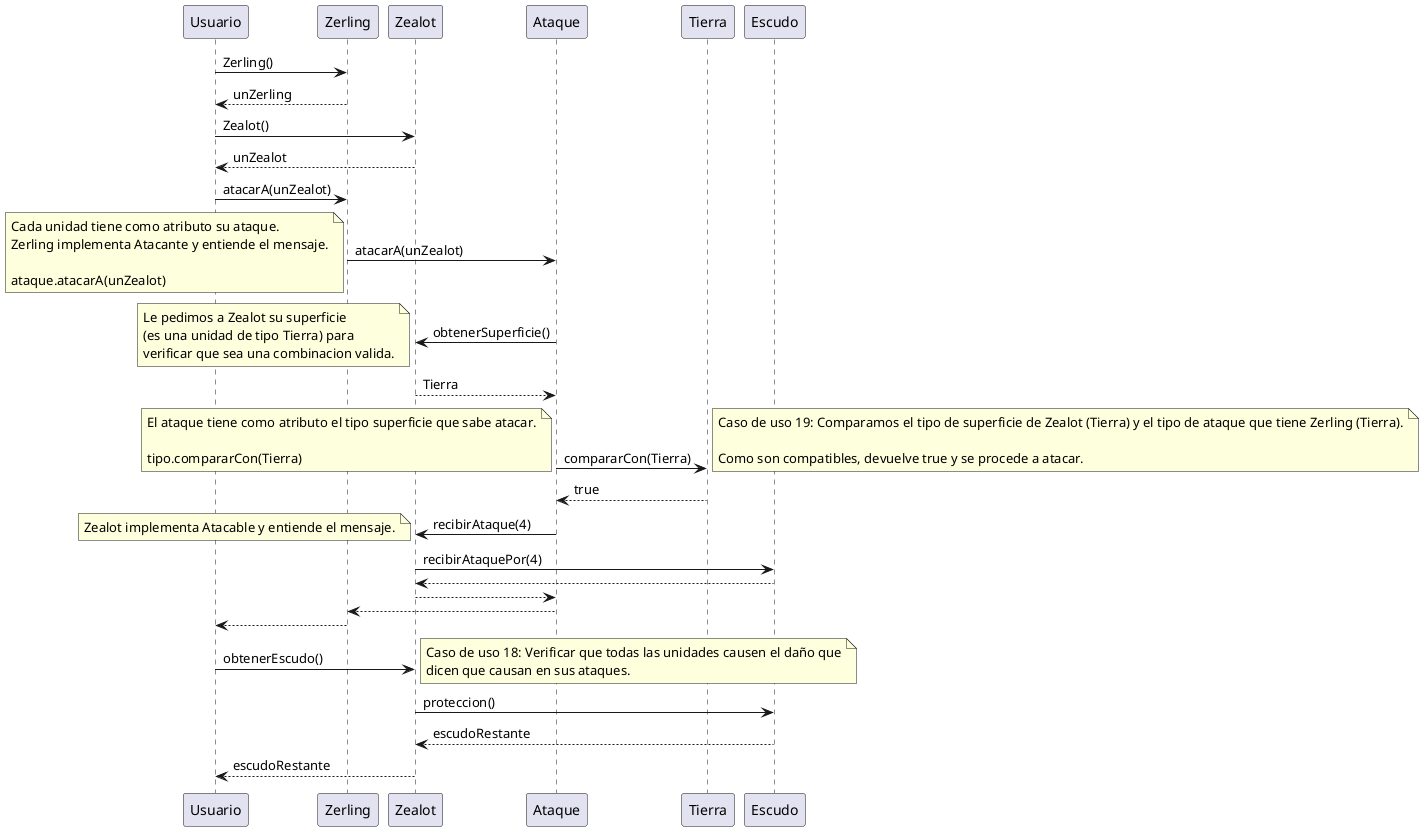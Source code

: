 @startuml

Usuario -> Zerling: Zerling()
Zerling --> Usuario: unZerling

Usuario -> Zealot: Zealot()
Zealot --> Usuario: unZealot

Usuario -> Zerling: atacarA(unZealot)

Zerling -> Ataque: atacarA(unZealot)
note left: Cada unidad tiene como atributo su ataque.\nZerling implementa Atacante y entiende el mensaje.\n\nataque.atacarA(unZealot)
Ataque -> Zealot: obtenerSuperficie()
note left: Le pedimos a Zealot su superficie\n(es una unidad de tipo Tierra) para\nverificar que sea una combinacion valida.
Zealot --> Ataque: Tierra

Ataque -> Tierra: compararCon(Tierra)
note left: El ataque tiene como atributo el tipo superficie que sabe atacar.\n\ntipo.compararCon(Tierra)
note right: Caso de uso 19: Comparamos el tipo de superficie de Zealot (Tierra) y el tipo de ataque que tiene Zerling (Tierra).\n\nComo son compatibles, devuelve true y se procede a atacar.
Tierra --> Ataque: true

Ataque -> Zealot: recibirAtaque(4)
note left: Zealot implementa Atacable y entiende el mensaje.
Zealot -> Escudo: recibirAtaquePor(4)

Escudo --> Zealot
Zealot --> Ataque
Ataque --> Zerling
Zerling --> Usuario

Usuario -> Zealot: obtenerEscudo()
note right: Caso de uso 18: Verificar que todas las unidades causen el daño que\ndicen que causan en sus ataques.
Zealot -> Escudo: proteccion()
Escudo --> Zealot: escudoRestante
Zealot --> Usuario: escudoRestante

@enduml

--------------------------------------------------------------------------------------------------------------------------------------------------------------------------------------

@startuml

Usuario -> Hidralisco: Hidralisco()
Hidralisco --> Usuario: unHidralisco

Usuario -> Zealot: Zealot()
Zealot --> Usuario: unZealot

Usuario -> Hidralisco: atacarA(unZealot)

loop Para cada ataque de la unidad

Hidralisco -> AtaqueAire: atacarA(unZealot)
AtaqueAire -> Zealot: obtenerSuperficie()
Zealot --> AtaqueAire: Tierra

AtaqueAire -> Aire: compararCon(Tierra)
Aire --> AtaqueAire: false

AtaqueAire --> Hidralisco: false

Hidralisco -> AtaqueTierra: atacarA(unZealot)
AtaqueTierra -> Zealot: obtenerSuperficie()
Zealot --> AtaqueTierra: Tierra

AtaqueTierra -> Tierra: compararCon(Tierra)
Tierra --> AtaqueTierra: true

AtaqueTierra -> Zealot: recibirAtaque(4)
note left: A partir de aqui sigue toda la logica de recibir ataques.

end

@enduml